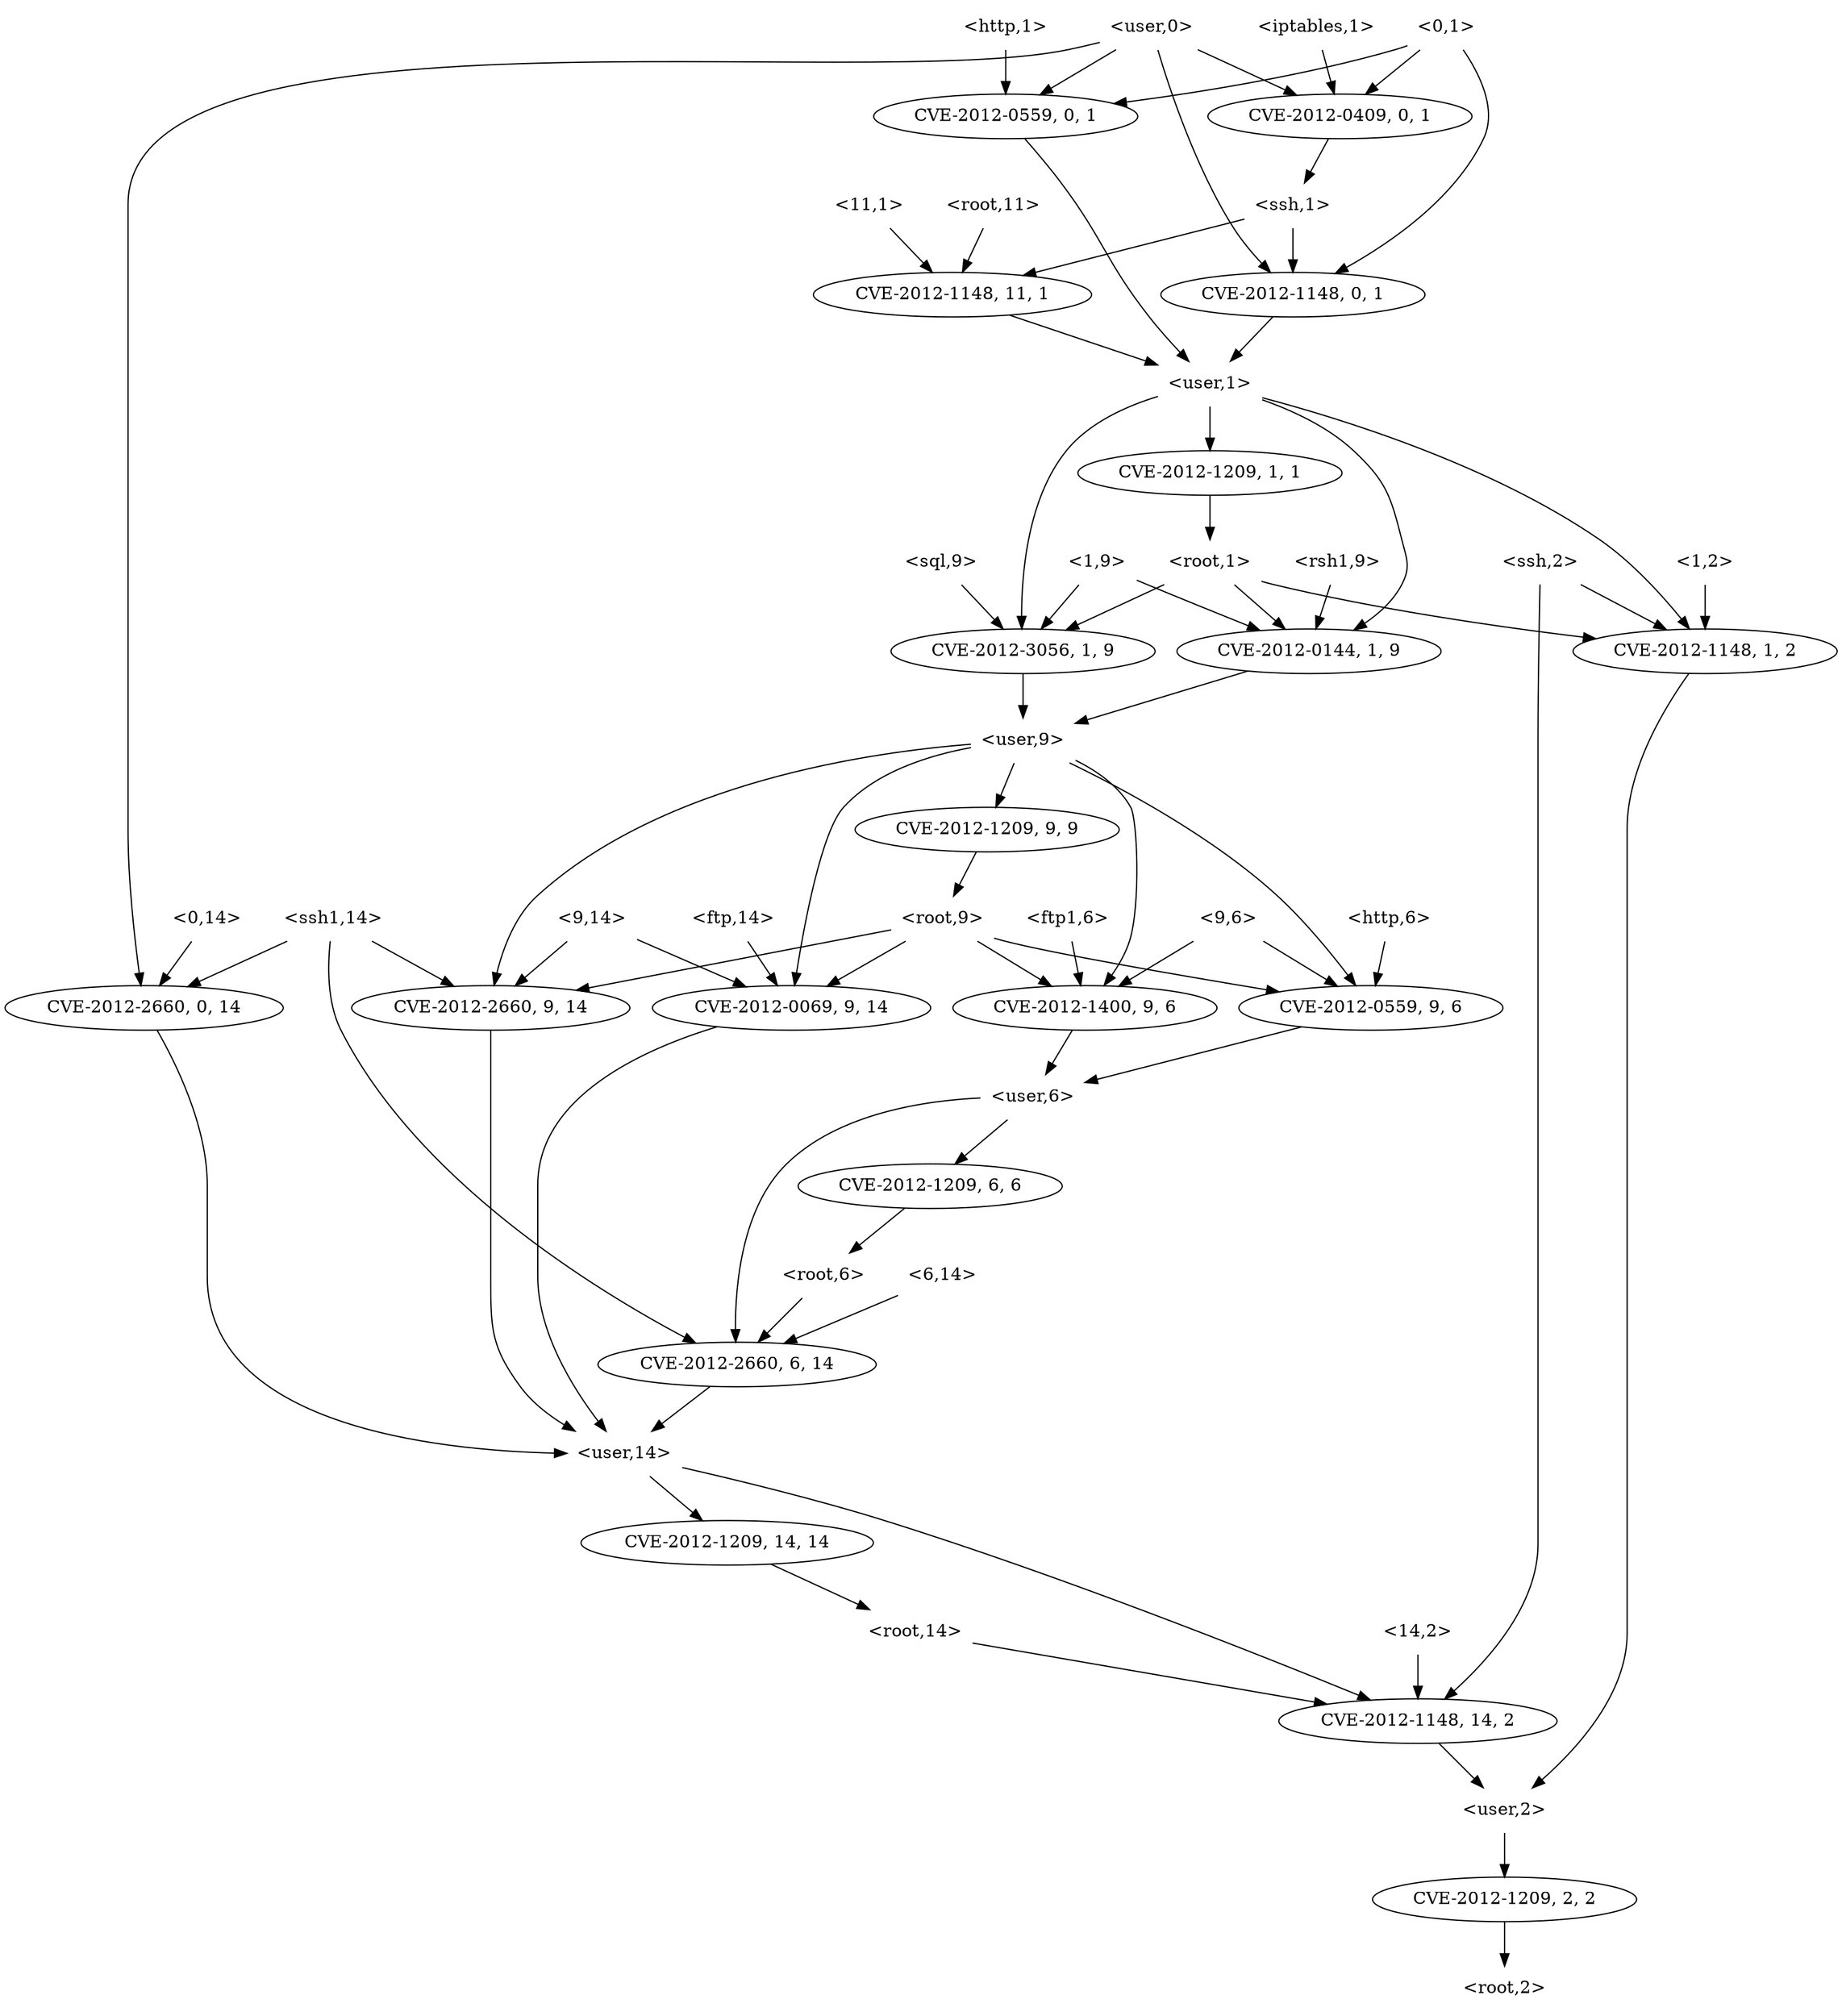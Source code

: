 strict digraph {
	graph [bb="0,0,1252,1620"];
	node [label="\N"];
	"<v_ssh1,9,14>"	 [height=0.5,
		label=<CVE-2012-2660, 9, 14>,
		pos="918,810",
		width=2.5686];
	"<user,14>"	 [height=0.5,
		pos="795,450",
		shape=plaintext,
		width=1.0069];
	"<v_ssh1,9,14>" -> "<user,14>"	 [pos="e,825.09,468.11 918,791.95 918,765.29 918,712.11 918,667 918,667 918,667 918,593 918,540.61 869.58,498.06 833.5,473.63"];
	"<v_ssh,14,2>"	 [height=0.5,
		label=<CVE-2012-1148, 14, 2>,
		pos="284,234",
		width=2.5686];
	"<user,14>" -> "<v_ssh,14,2>"	 [pos="e,321.18,250.57 758.66,433.78 667.88,395.76 431.24,296.66 330.5,254.47"];
	"<v_root,14,14>"	 [height=0.5,
		label=<CVE-2012-1209, 14, 14>,
		pos="446,378",
		width=2.7013];
	"<user,14>" -> "<v_root,14,14>"	 [pos="e,509.34,391.7 758.64,441.71 702.28,430.4 592.71,408.43 519.43,393.73"];
	"<0,1>"	 [height=0.5,
		pos="544,1602",
		shape=plaintext,
		width=0.75];
	"<v_http,0,1>"	 [height=0.5,
		label=<CVE-2012-0559, 0, 1>,
		pos="702,1530",
		width=2.4499];
	"<0,1>" -> "<v_http,0,1>"	 [pos="e,665.57,1546.5 571.08,1588.1 574.09,1586.7 577.1,1585.3 580,1584 605.03,1572.7 633.15,1560.4 656.08,1550.5"];
	"<v_iptables,0,1>"	 [height=0.5,
		label=<CVE-2012-0409, 0, 1>,
		pos="432,1530",
		width=2.4499];
	"<0,1>" -> "<v_iptables,0,1>"	 [pos="e,458.09,1547.3 516.89,1584.1 501.81,1574.6 482.89,1562.8 466.74,1552.7"];
	"<v_ssh,0,1>"	 [height=0.5,
		label=<CVE-2012-1148, 0, 1>,
		pos="551,1386",
		width=2.4499];
	"<0,1>" -> "<v_ssh,0,1>"	 [pos="e,550.44,1404.2 544.56,1583.8 545.77,1546.8 548.64,1459.2 550.1,1414.4"];
	"<user,1>"	 [height=0.5,
		pos="451,1314",
		shape=plaintext,
		width=0.91667];
	"<v_http,0,1>" -> "<user,1>"	 [pos="e,484.13,1314.8 701.34,1511.9 699.14,1479.1 689.55,1407.1 648,1368 606.21,1328.7 538.41,1317.9 494.27,1315.3"];
	"<ssh,1>"	 [height=0.5,
		pos="432,1458",
		shape=plaintext,
		width=0.84028];
	"<v_iptables,0,1>" -> "<ssh,1>"	 [pos="e,432,1476.1 432,1511.7 432,1504 432,1494.7 432,1486.1"];
	"<v_ssh,0,1>" -> "<user,1>"	 [pos="e,475.34,1332 527.55,1368.6 514.55,1359.5 498.17,1348 483.9,1338"];
	"<http,1>"	 [height=0.5,
		pos="706,1602",
		shape=plaintext,
		width=0.89583];
	"<http,1>" -> "<v_http,0,1>"	 [pos="e,702.98,1548.1 705.01,1583.7 704.57,1576 704.04,1566.7 703.55,1558.1"];
	"<sql,9>"	 [height=0.5,
		pos="619,1170",
		shape=plaintext,
		width=0.8125];
	"<v_sql,1,9>"	 [height=0.5,
		label=<CVE-2012-3056, 1, 9>,
		pos="584,1098",
		width=2.4499];
	"<sql,9>" -> "<v_sql,1,9>"	 [pos="e,592.55,1116.1 610.35,1151.7 606.36,1143.7 601.55,1134.1 597.13,1125.3"];
	"<user,9>"	 [height=0.5,
		pos="584,1026",
		shape=plaintext,
		width=0.91667];
	"<v_sql,1,9>" -> "<user,9>"	 [pos="e,584,1044.1 584,1079.7 584,1072 584,1062.7 584,1054.1"];
	"<0,14>"	 [height=0.5,
		pos="1113,882",
		shape=plaintext,
		width=0.78472];
	"<v_ssh1,0,14>"	 [height=0.5,
		label=<CVE-2012-2660, 0, 14>,
		pos="1160,810",
		width=2.5686];
	"<0,14>" -> "<v_ssh1,0,14>"	 [pos="e,1148.5,828.1 1124.6,863.7 1130.1,855.47 1136.8,845.48 1142.9,836.42"];
	"<v_ssh1,0,14>" -> "<user,14>"	 [pos="e,831.43,451.75 1146.9,792.15 1128.5,766.59 1097,715.82 1097,667 1097,667 1097,667 1097,593 1097,481.49 926.29,457.39 841.56,452.29"];
	"<v_ssh,11,1>"	 [height=0.5,
		label=<CVE-2012-1148, 11, 1>,
		pos="352,1386",
		width=2.5686];
	"<ssh,1>" -> "<v_ssh,11,1>"	 [pos="e,371,1403.6 412.22,1439.7 402.1,1430.8 389.62,1419.9 378.66,1410.3"];
	"<ssh,1>" -> "<v_ssh,0,1>"	 [pos="e,523.42,1403.2 461.11,1439.9 477.28,1430.4 497.55,1418.4 514.74,1408.3"];
	"<14,2>"	 [height=0.5,
		pos="367,306",
		shape=plaintext,
		width=0.78472];
	"<14,2>" -> "<v_ssh,14,2>"	 [pos="e,303.71,251.62 346.48,287.7 335.98,278.84 323.03,267.92 311.66,258.33"];
	"<user,2>"	 [height=0.5,
		pos="217,162",
		shape=plaintext,
		width=0.91667];
	"<v_ssh,14,2>" -> "<user,2>"	 [pos="e,233.53,180.28 267.78,216.05 259.59,207.5 249.5,196.96 240.48,187.54"];
	"<iptables,1>"	 [height=0.5,
		pos="432,1602",
		shape=plaintext,
		width=1.1944];
	"<iptables,1>" -> "<v_iptables,0,1>"	 [pos="e,432,1548.1 432,1583.7 432,1576 432,1566.7 432,1558.1"];
	"<v_ftp,9,14>"	 [height=0.5,
		label=<CVE-2012-0069, 9, 14>,
		pos="714,810",
		width=2.5686];
	"<v_ftp,9,14>" -> "<user,14>"	 [pos="e,804.74,468.32 744.33,792.79 782.19,770.11 842,725.08 842,667 842,667 842,667 842,593 842,550.96 823.2,505.29 809.38,477.41"];
	"<user,1>" -> "<v_sql,1,9>"	 [pos="e,577.02,1116.2 465.05,1295.9 483.93,1272.5 517.91,1228.6 542,1188 553.98,1167.8 565.21,1143.6 573.04,1125.6"];
	"<v_rsh1,1,9>"	 [height=0.5,
		label=<CVE-2012-0144, 1, 9>,
		pos="389,1098",
		width=2.4499];
	"<user,1>" -> "<v_rsh1,1,9>"	 [pos="e,406.5,1116 451.84,1295.8 452.67,1265.5 451.58,1201.1 431,1152 426.74,1141.8 419.94,1132 413.05,1123.6"];
	"<v_ssh,1,2>"	 [height=0.5,
		label=<CVE-2012-1148, 1, 2>,
		pos="88,1098",
		width=2.4499];
	"<user,1>" -> "<v_ssh,1,2>"	 [pos="e,100.09,1116 417.96,1311.8 371.28,1308.8 284.82,1298 223,1260 194.04,1242.2 135.72,1165 106.12,1124.3"];
	"<v_root,1,1>"	 [height=0.5,
		label=<CVE-2012-1209, 1, 1>,
		pos="320,1242",
		width=2.4499];
	"<user,1>" -> "<v_root,1,1>"	 [pos="e,349.92,1259 418.95,1295.9 400.86,1286.2 378.1,1274 358.98,1263.8"];
	"<v_http,9,6>"	 [height=0.5,
		label=<CVE-2012-0559, 9, 6>,
		pos="515,810",
		width=2.4499];
	"<user,9>" -> "<v_http,9,6>"	 [pos="e,512.16,827.99 550.79,1010.9 534.76,1002.3 517.08,989.4 508,972 496.23,949.45 504.71,877.71 510.61,838.03"];
	"<user,9>" -> "<v_ftp,9,14>"	 [pos="e,717.97,828.14 617.17,1019.6 644.73,1013.3 682.47,999.86 702,972 729.81,932.34 725.54,872.87 719.83,838.4"];
	"<v_root,9,9>"	 [height=0.5,
		label=<CVE-2012-1209, 9, 9>,
		pos="605,954",
		width=2.4499];
	"<user,9>" -> "<v_root,9,9>"	 [pos="e,599.87,972.1 589.19,1007.7 591.53,999.9 594.35,990.51 596.95,981.83"];
	"<user,9>" -> "<v_ssh1,9,14>"	 [pos="e,918.61,828.1 617.43,1021.9 682.17,1014 824.69,987.08 898,900 912.39,882.91 916.99,857.62 918.23,838.36"];
	"<v_ftp1,9,6>"	 [height=0.5,
		label=<CVE-2012-1400, 9, 6>,
		pos="320,810",
		width=2.4499];
	"<user,9>" -> "<v_ftp1,9,6>"	 [pos="e,293.44,827.2 550.85,1023.7 482.74,1019 327.88,997.59 261,900 251.96,886.8 254.48,878.61 261,864 266.31,852.09 275.76,841.74 285.57\
,833.43"];
	"<user,6>"	 [height=0.5,
		pos="517,738",
		shape=plaintext,
		width=0.91667];
	"<v_http,9,6>" -> "<user,6>"	 [pos="e,516.51,756.1 515.49,791.7 515.71,783.98 515.98,774.71 516.23,766.11"];
	"<root,9>"	 [height=0.5,
		pos="605,882",
		shape=plaintext,
		width=0.89583];
	"<v_root,9,9>" -> "<root,9>"	 [pos="e,605,900.1 605,935.7 605,927.98 605,918.71 605,910.11"];
	"<v_ftp1,9,6>" -> "<user,6>"	 [pos="e,483.93,750.75 362.26,793.98 395.4,782.21 441.3,765.9 474.49,754.1"];
	"<ssh1,14>"	 [height=0.5,
		pos="1029,882",
		shape=plaintext,
		width=1.0278];
	"<v_ssh1,6,14>"	 [height=0.5,
		label=<CVE-2012-2660, 6, 14>,
		pos="718,522",
		width=2.5686];
	"<ssh1,14>" -> "<v_ssh1,6,14>"	 [pos="e,747.55,539.18 1030.6,863.9 1031.5,845.18 1030.8,814.8 1019,792 958.19,674.24 822.97,583.67 756.46,544.38"];
	"<ssh1,14>" -> "<v_ssh1,0,14>"	 [pos="e,1129.6,827.23 1061,863.88 1079,854.28 1101.6,842.22 1120.6,832.05"];
	"<ssh1,14>" -> "<v_ssh1,9,14>"	 [pos="e,944.11,827.47 1001.8,863.88 987.01,854.52 968.47,842.83 952.61,832.83"];
	"<v_ssh1,6,14>" -> "<user,14>"	 [pos="e,776.27,468.03 736.64,504.05 746.31,495.26 758.28,484.38 768.86,474.76"];
	"<v_ssh,1,2>" -> "<user,2>"	 [pos="e,202.79,180.14 100.85,1080.1 119.01,1054.5 150,1003.7 150,955 150,955 150,955 150,305 150,260.73 176.97,215.47 196.69,188.3"];
	"<v_root,2,2>"	 [height=0.5,
		label=<CVE-2012-1209, 2, 2>,
		pos="217,90",
		width=2.4499];
	"<user,2>" -> "<v_root,2,2>"	 [pos="e,217,108.1 217,143.7 217,135.98 217,126.71 217,118.11"];
	"<root,9>" -> "<v_http,9,6>"	 [pos="e,536.37,827.62 582.75,863.7 571.14,854.66 556.78,843.5 544.27,833.77"];
	"<root,9>" -> "<v_ftp,9,14>"	 [pos="e,688.36,827.47 631.66,863.88 646.1,854.61 664.1,843.05 679.58,833.1"];
	"<root,9>" -> "<v_ssh1,9,14>"	 [pos="e,859.61,824.06 637.32,873.77 687.16,862.63 783.91,840.99 849.73,826.27"];
	"<root,9>" -> "<v_ftp1,9,6>"	 [pos="e,374.01,824.27 572.58,873.04 526.87,861.81 442.49,841.09 383.91,826.7"];
	"<v_rsh1,1,9>" -> "<user,9>"	 [pos="e,550.95,1038.9 430.83,1082 463.39,1070.3 508.39,1054.1 541.19,1042.4"];
	"<root,1>"	 [height=0.5,
		pos="305,1170",
		shape=plaintext,
		width=0.89583];
	"<v_root,1,1>" -> "<root,1>"	 [pos="e,308.67,1188.1 316.29,1223.7 314.64,1216 312.65,1206.7 310.81,1198.1"];
	"<v_root,6,6>"	 [height=0.5,
		label=<CVE-2012-1209, 6, 6>,
		pos="521,666",
		width=2.4499];
	"<root,6>"	 [height=0.5,
		pos="548,594",
		shape=plaintext,
		width=0.89583];
	"<v_root,6,6>" -> "<root,6>"	 [pos="e,541.4,612.1 527.67,647.7 530.71,639.81 534.38,630.3 537.76,621.55"];
	"<root,6>" -> "<v_ssh1,6,14>"	 [pos="e,680.41,538.48 580.38,579.67 606,569.12 642.13,554.24 670.94,542.38"];
	"<root,14>"	 [height=0.5,
		pos="284,306",
		shape=plaintext,
		width=1];
	"<root,14>" -> "<v_ssh,14,2>"	 [pos="e,284,252.1 284,287.7 284,279.98 284,270.71 284,262.11"];
	"<ftp1,6>"	 [height=0.5,
		pos="303,882",
		shape=plaintext,
		width=0.89583];
	"<ftp1,6>" -> "<v_ftp1,9,6>"	 [pos="e,315.85,828.1 307.2,863.7 309.1,855.9 311.38,846.51 313.48,837.83"];
	"<root,1>" -> "<v_sql,1,9>"	 [pos="e,519.31,1110.2 337.48,1154.9 340.34,1153.9 343.21,1152.9 346,1152 399.79,1135 462.08,1121.3 509.44,1112.1"];
	"<root,1>" -> "<v_rsh1,1,9>"	 [pos="e,369.05,1115.6 325.76,1151.7 336.5,1142.7 349.75,1131.7 361.34,1122"];
	"<root,1>" -> "<v_ssh,1,2>"	 [pos="e,133.18,1113.6 272.51,1158.5 238.25,1147.5 183.67,1129.9 142.74,1116.7"];
	"<rsh1,9>"	 [height=0.5,
		pos="389,1170",
		shape=plaintext,
		width=0.92361];
	"<rsh1,9>" -> "<v_rsh1,1,9>"	 [pos="e,389,1116.1 389,1151.7 389,1144 389,1134.7 389,1126.1"];
	"<6,14>"	 [height=0.5,
		pos="718,594",
		shape=plaintext,
		width=0.78472];
	"<6,14>" -> "<v_ssh1,6,14>"	 [pos="e,718,540.1 718,575.7 718,567.98 718,558.71 718,550.11"];
	"<9,14>"	 [height=0.5,
		pos="861,882",
		shape=plaintext,
		width=0.78472];
	"<9,14>" -> "<v_ssh1,9,14>"	 [pos="e,904.07,828.1 875.09,863.7 881.92,855.3 890.26,845.07 897.76,835.86"];
	"<9,14>" -> "<v_ftp,9,14>"	 [pos="e,747.4,826.91 832.66,867.5 811.05,857.22 780.96,842.88 756.48,831.23"];
	"<v_root,14,14>" -> "<root,14>"	 [pos="e,320.23,322.66 409.64,361.29 385.99,351.07 354.94,337.65 329.63,326.72"];
	"<user,6>" -> "<v_ssh1,6,14>"	 [pos="e,705.23,539.88 550.45,725.1 571.71,716.27 598.74,702.54 618,684 657.87,645.61 650.06,622.55 680,576 685.97,566.72 692.91,556.82\
 699.21,548.12"];
	"<user,6>" -> "<v_root,6,6>"	 [pos="e,520.02,684.1 517.99,719.7 518.43,711.98 518.96,702.71 519.45,694.11"];
	"<http,6>"	 [height=0.5,
		pos="459,882",
		shape=plaintext,
		width=0.89583];
	"<http,6>" -> "<v_http,9,6>"	 [pos="e,501.32,828.1 472.84,863.7 479.49,855.39 487.58,845.28 494.89,836.14"];
	"<9,6>"	 [height=0.5,
		pos="381,882",
		shape=plaintext,
		width=0.75];
	"<9,6>" -> "<v_http,9,6>"	 [pos="e,484.17,827.1 408.12,866.83 427.39,856.77 453.58,843.08 475.21,831.78"];
	"<9,6>" -> "<v_ftp1,9,6>"	 [pos="e,334.91,828.1 365.92,863.7 358.61,855.3 349.69,845.07 341.66,835.86"];
	"<ssh,2>"	 [height=0.5,
		pos="203,1170",
		shape=plaintext,
		width=0.84028];
	"<ssh,2>" -> "<v_ssh,14,2>"	 [pos="e,266.64,252.07 203.2,1152 203.49,1125.3 204,1072.1 204,1027 204,1027 204,1027 204,377 204,331.1 236.12,286.35 259.66,259.73"];
	"<ssh,2>" -> "<v_ssh,1,2>"	 [pos="e,114.66,1115.2 174.87,1151.9 159.38,1142.5 140.01,1130.7 123.5,1120.6"];
	"<1,9>"	 [height=0.5,
		pos="506,1170",
		shape=plaintext,
		width=0.75];
	"<1,9>" -> "<v_sql,1,9>"	 [pos="e,565.48,1115.6 525.28,1151.7 535.16,1142.8 547.32,1131.9 558.01,1122.3"];
	"<1,9>" -> "<v_rsh1,1,9>"	 [pos="e,415.99,1115.1 478.86,1152.8 462.77,1143.1 442.17,1130.8 424.76,1120.4"];
	"<root,2>"	 [height=0.5,
		pos="217,18",
		shape=plaintext,
		width=0.89583];
	"<ftp,14>"	 [height=0.5,
		pos="782,882",
		shape=plaintext,
		width=0.89583];
	"<ftp,14>" -> "<v_ftp,9,14>"	 [pos="e,730.62,828.1 765.19,863.7 756.87,855.14 746.69,844.66 737.61,835.3"];
	"<v_root,2,2>" -> "<root,2>"	 [pos="e,217,36.104 217,71.697 217,63.983 217,54.712 217,46.112"];
	"<11,1>"	 [height=0.5,
		pos="354,1458",
		shape=plaintext,
		width=0.78472];
	"<11,1>" -> "<v_ssh,11,1>"	 [pos="e,352.49,1404.1 353.51,1439.7 353.29,1432 353.02,1422.7 352.77,1414.1"];
	"<v_ssh,11,1>" -> "<user,1>"	 [pos="e,426.67,1332.2 375.46,1368.4 388.25,1359.4 404.27,1348 418.27,1338.1"];
	"<user,0>"	 [height=0.5,
		pos="622,1602",
		shape=plaintext,
		width=0.91667];
	"<user,0>" -> "<v_iptables,0,1>"	 [pos="e,474.91,1545.8 588.58,1587.3 585.68,1586.2 582.79,1585.1 580,1584 548.52,1572 512.99,1559.2 484.63,1549.3"];
	"<user,0>" -> "<v_ssh1,0,14>"	 [pos="e,1162,828.02 655.31,1587 658.23,1585.9 661.16,1584.9 664,1584 884.37,1512.6 1170,1690.6 1170,1459 1170,1459 1170,1459 1170,953 \
1170,912.9 1166,866.58 1163,838.04"];
	"<user,0>" -> "<v_http,0,1>"	 [pos="e,683,1547.6 641.78,1583.7 651.9,1574.8 664.38,1563.9 675.34,1554.3"];
	"<user,0>" -> "<v_ssh,0,1>"	 [pos="e,556.72,1404.2 616.31,1583.8 603.98,1546.7 574.7,1458.4 559.9,1413.8"];
	"<1,2>"	 [height=0.5,
		pos="88,1170",
		shape=plaintext,
		width=0.75];
	"<1,2>" -> "<v_ssh,1,2>"	 [pos="e,88,1116.1 88,1151.7 88,1144 88,1134.7 88,1126.1"];
	"<root,11>"	 [height=0.5,
		pos="271,1458",
		shape=plaintext,
		width=1];
	"<root,11>" -> "<v_ssh,11,1>"	 [pos="e,332.77,1403.6 291.02,1439.7 301.28,1430.8 313.91,1419.9 325.01,1410.3"];
}
